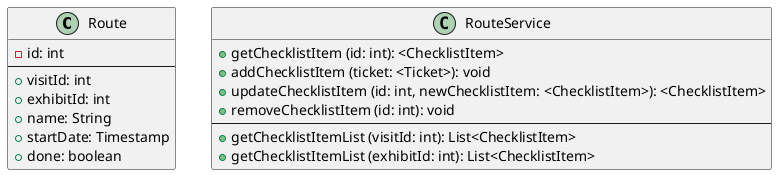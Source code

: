 
@startuml
class Route {
  - id: int
  --
  + visitId: int
  + exhibitId: int
  + name: String
  + startDate: Timestamp
  + done: boolean
}

class RouteService {
  + getChecklistItem (id: int): <ChecklistItem>
  + addChecklistItem (ticket: <Ticket>): void
  + updateChecklistItem (id: int, newChecklistItem: <ChecklistItem>): <ChecklistItem>
  + removeChecklistItem (id: int): void
  --
  + getChecklistItemList (visitId: int): List<ChecklistItem>
  + getChecklistItemList (exhibitId: int): List<ChecklistItem>
}
@enduml